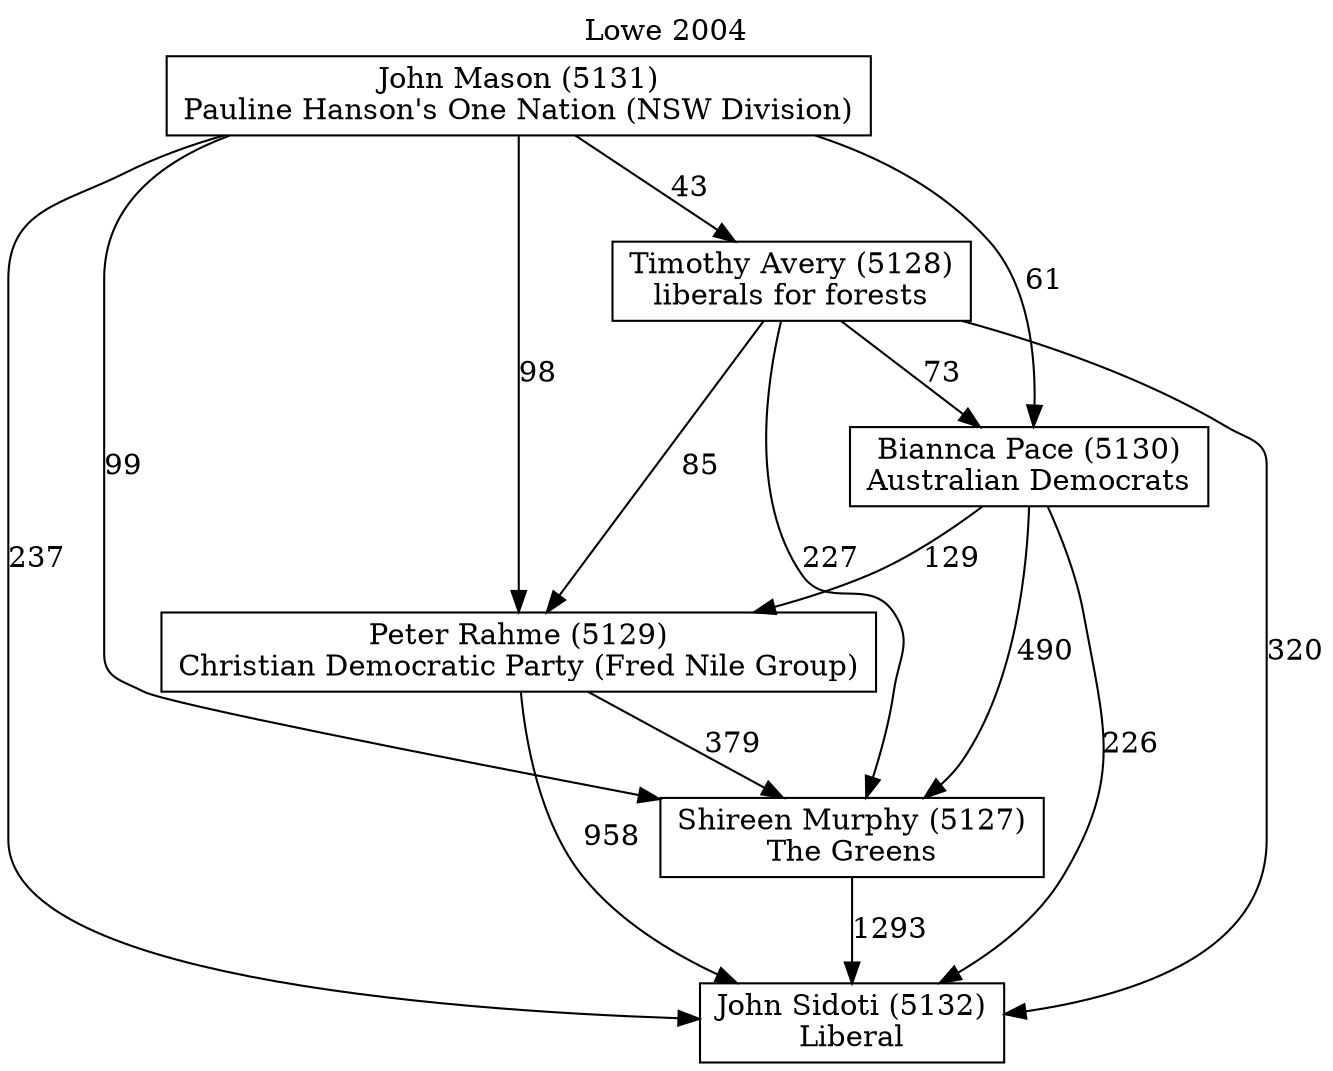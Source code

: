 // House preference flow
digraph "John Sidoti (5132)_Lowe_2004" {
	graph [label="Lowe 2004" labelloc=t mclimit=2]
	node [shape=box]
	"John Sidoti (5132)" [label="John Sidoti (5132)
Liberal"]
	"Shireen Murphy (5127)" [label="Shireen Murphy (5127)
The Greens"]
	"Peter Rahme (5129)" [label="Peter Rahme (5129)
Christian Democratic Party (Fred Nile Group)"]
	"Biannca Pace (5130)" [label="Biannca Pace (5130)
Australian Democrats"]
	"Timothy Avery (5128)" [label="Timothy Avery (5128)
liberals for forests"]
	"John Mason (5131)" [label="John Mason (5131)
Pauline Hanson's One Nation (NSW Division)"]
	"Shireen Murphy (5127)" -> "John Sidoti (5132)" [label=1293]
	"Peter Rahme (5129)" -> "Shireen Murphy (5127)" [label=379]
	"Biannca Pace (5130)" -> "Peter Rahme (5129)" [label=129]
	"Timothy Avery (5128)" -> "Biannca Pace (5130)" [label=73]
	"John Mason (5131)" -> "Timothy Avery (5128)" [label=43]
	"Peter Rahme (5129)" -> "John Sidoti (5132)" [label=958]
	"Biannca Pace (5130)" -> "John Sidoti (5132)" [label=226]
	"Timothy Avery (5128)" -> "John Sidoti (5132)" [label=320]
	"John Mason (5131)" -> "John Sidoti (5132)" [label=237]
	"John Mason (5131)" -> "Biannca Pace (5130)" [label=61]
	"Timothy Avery (5128)" -> "Peter Rahme (5129)" [label=85]
	"John Mason (5131)" -> "Peter Rahme (5129)" [label=98]
	"Biannca Pace (5130)" -> "Shireen Murphy (5127)" [label=490]
	"Timothy Avery (5128)" -> "Shireen Murphy (5127)" [label=227]
	"John Mason (5131)" -> "Shireen Murphy (5127)" [label=99]
}
